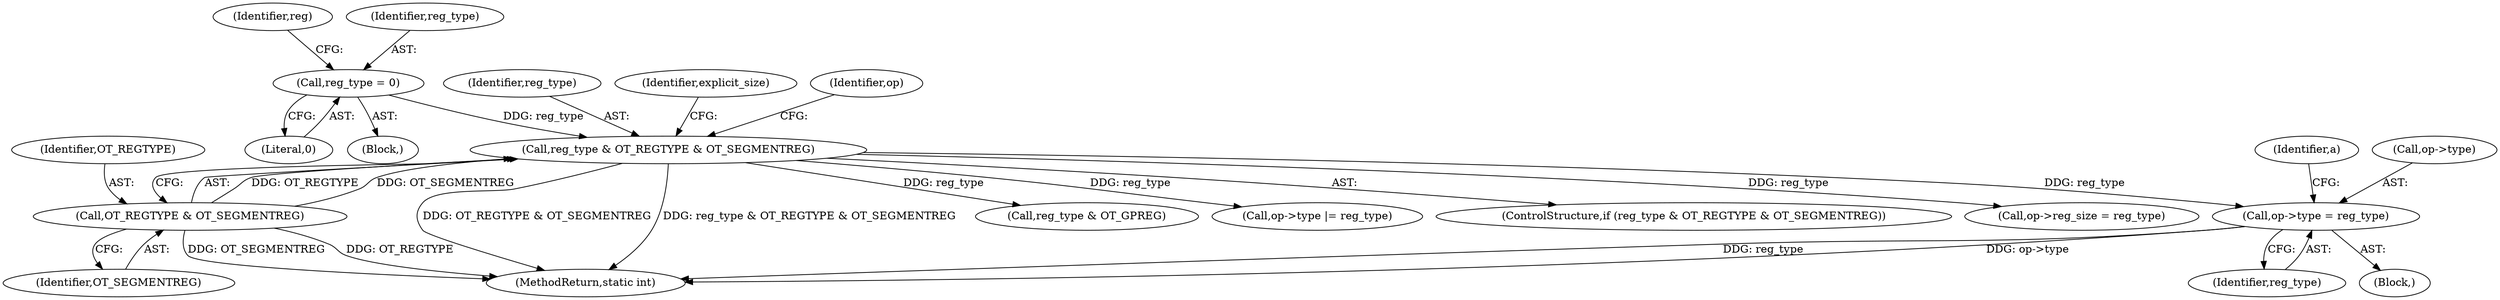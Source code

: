 digraph "0_radare2_9b46d38dd3c4de6048a488b655c7319f845af185@pointer" {
"1000559" [label="(Call,op->type = reg_type)"];
"1000548" [label="(Call,reg_type & OT_REGTYPE & OT_SEGMENTREG)"];
"1000481" [label="(Call,reg_type = 0)"];
"1000550" [label="(Call,OT_REGTYPE & OT_SEGMENTREG)"];
"1000483" [label="(Literal,0)"];
"1000563" [label="(Identifier,reg_type)"];
"1000565" [label="(Identifier,a)"];
"1000553" [label="(Block,)"];
"1000549" [label="(Identifier,reg_type)"];
"1000559" [label="(Call,op->type = reg_type)"];
"1000552" [label="(Identifier,OT_SEGMENTREG)"];
"1000577" [label="(Call,op->type |= reg_type)"];
"1000486" [label="(Identifier,reg)"];
"1000547" [label="(ControlStructure,if (reg_type & OT_REGTYPE & OT_SEGMENTREG))"];
"1000575" [label="(Identifier,explicit_size)"];
"1000479" [label="(Block,)"];
"1000582" [label="(Call,op->reg_size = reg_type)"];
"1000560" [label="(Call,op->type)"];
"1000944" [label="(MethodReturn,static int)"];
"1000482" [label="(Identifier,reg_type)"];
"1000548" [label="(Call,reg_type & OT_REGTYPE & OT_SEGMENTREG)"];
"1000551" [label="(Identifier,OT_REGTYPE)"];
"1000550" [label="(Call,OT_REGTYPE & OT_SEGMENTREG)"];
"1000594" [label="(Call,reg_type & OT_GPREG)"];
"1000481" [label="(Call,reg_type = 0)"];
"1000556" [label="(Identifier,op)"];
"1000559" -> "1000553"  [label="AST: "];
"1000559" -> "1000563"  [label="CFG: "];
"1000560" -> "1000559"  [label="AST: "];
"1000563" -> "1000559"  [label="AST: "];
"1000565" -> "1000559"  [label="CFG: "];
"1000559" -> "1000944"  [label="DDG: op->type"];
"1000559" -> "1000944"  [label="DDG: reg_type"];
"1000548" -> "1000559"  [label="DDG: reg_type"];
"1000548" -> "1000547"  [label="AST: "];
"1000548" -> "1000550"  [label="CFG: "];
"1000549" -> "1000548"  [label="AST: "];
"1000550" -> "1000548"  [label="AST: "];
"1000556" -> "1000548"  [label="CFG: "];
"1000575" -> "1000548"  [label="CFG: "];
"1000548" -> "1000944"  [label="DDG: OT_REGTYPE & OT_SEGMENTREG"];
"1000548" -> "1000944"  [label="DDG: reg_type & OT_REGTYPE & OT_SEGMENTREG"];
"1000481" -> "1000548"  [label="DDG: reg_type"];
"1000550" -> "1000548"  [label="DDG: OT_REGTYPE"];
"1000550" -> "1000548"  [label="DDG: OT_SEGMENTREG"];
"1000548" -> "1000577"  [label="DDG: reg_type"];
"1000548" -> "1000582"  [label="DDG: reg_type"];
"1000548" -> "1000594"  [label="DDG: reg_type"];
"1000481" -> "1000479"  [label="AST: "];
"1000481" -> "1000483"  [label="CFG: "];
"1000482" -> "1000481"  [label="AST: "];
"1000483" -> "1000481"  [label="AST: "];
"1000486" -> "1000481"  [label="CFG: "];
"1000550" -> "1000552"  [label="CFG: "];
"1000551" -> "1000550"  [label="AST: "];
"1000552" -> "1000550"  [label="AST: "];
"1000550" -> "1000944"  [label="DDG: OT_REGTYPE"];
"1000550" -> "1000944"  [label="DDG: OT_SEGMENTREG"];
}

